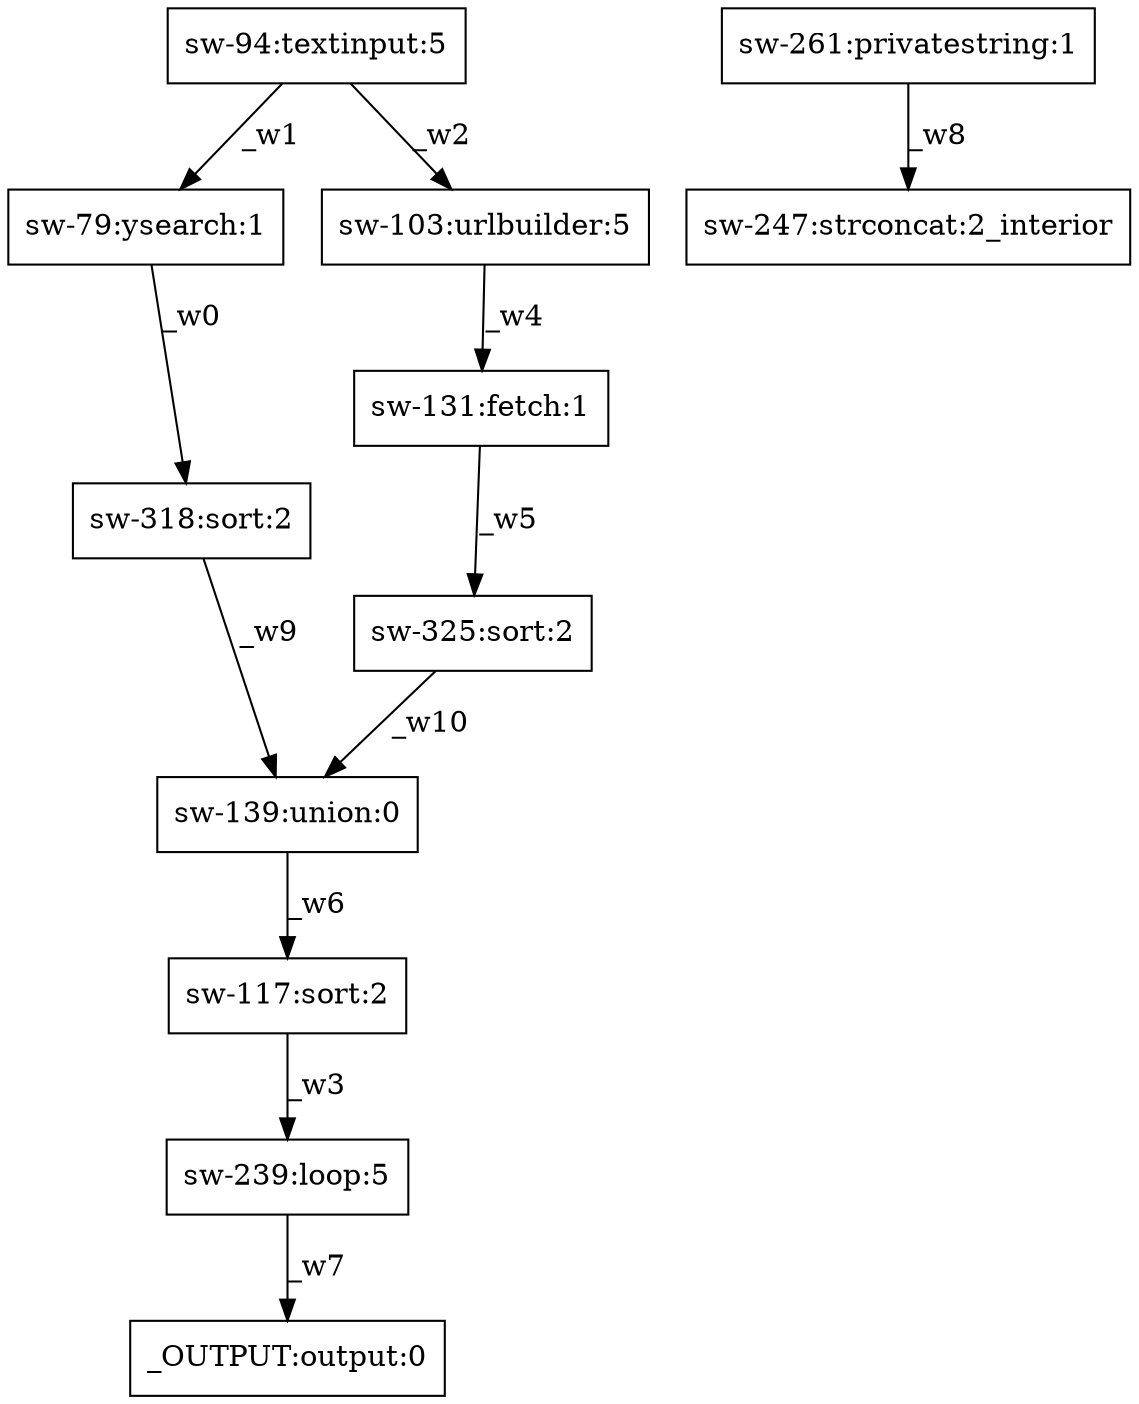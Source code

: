 digraph test1 { node [shape=box] "_OUTPUT" [label="_OUTPUT:output:0"];"sw-117" [label="sw-117:sort:2"];"sw-94" [label="sw-94:textinput:5"];"sw-139" [label="sw-139:union:0"];"sw-247" [label="sw-247:strconcat:2_interior"];"sw-131" [label="sw-131:fetch:1"];"sw-318" [label="sw-318:sort:2"];"sw-325" [label="sw-325:sort:2"];"sw-239" [label="sw-239:loop:5"];"sw-79" [label="sw-79:ysearch:1"];"sw-103" [label="sw-103:urlbuilder:5"];"sw-261" [label="sw-261:privatestring:1"];"sw-79" -> "sw-318" [label="_w0"];"sw-94" -> "sw-79" [label="_w1"];"sw-94" -> "sw-103" [label="_w2"];"sw-117" -> "sw-239" [label="_w3"];"sw-103" -> "sw-131" [label="_w4"];"sw-131" -> "sw-325" [label="_w5"];"sw-139" -> "sw-117" [label="_w6"];"sw-239" -> "_OUTPUT" [label="_w7"];"sw-261" -> "sw-247" [label="_w8"];"sw-318" -> "sw-139" [label="_w9"];"sw-325" -> "sw-139" [label="_w10"];}